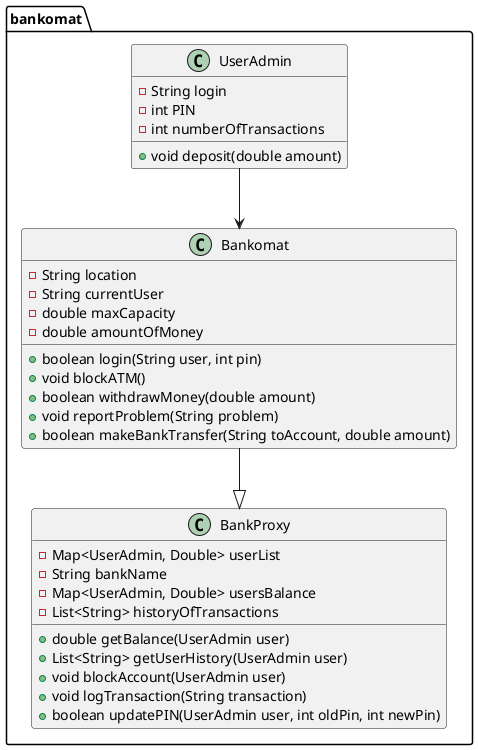 @startuml
package bankomat {
    class UserAdmin {
        - String login
        - int PIN
        - int numberOfTransactions
        + void deposit(double amount)
    }

    class Bankomat {
        - String location
        - String currentUser
        - double maxCapacity
        - double amountOfMoney
        + boolean login(String user, int pin)
        + void blockATM()
        + boolean withdrawMoney(double amount)
        + void reportProblem(String problem)
        + boolean makeBankTransfer(String toAccount, double amount)
    }

    class BankProxy {
        - Map<UserAdmin, Double> userList
        - String bankName
        - Map<UserAdmin, Double> usersBalance
        - List<String> historyOfTransactions
        + double getBalance(UserAdmin user)
        + List<String> getUserHistory(UserAdmin user)
        + void blockAccount(UserAdmin user)
        + void logTransaction(String transaction)
        + boolean updatePIN(UserAdmin user, int oldPin, int newPin)
    }

    Bankomat --|> BankProxy
    UserAdmin --> Bankomat
}
@enduml